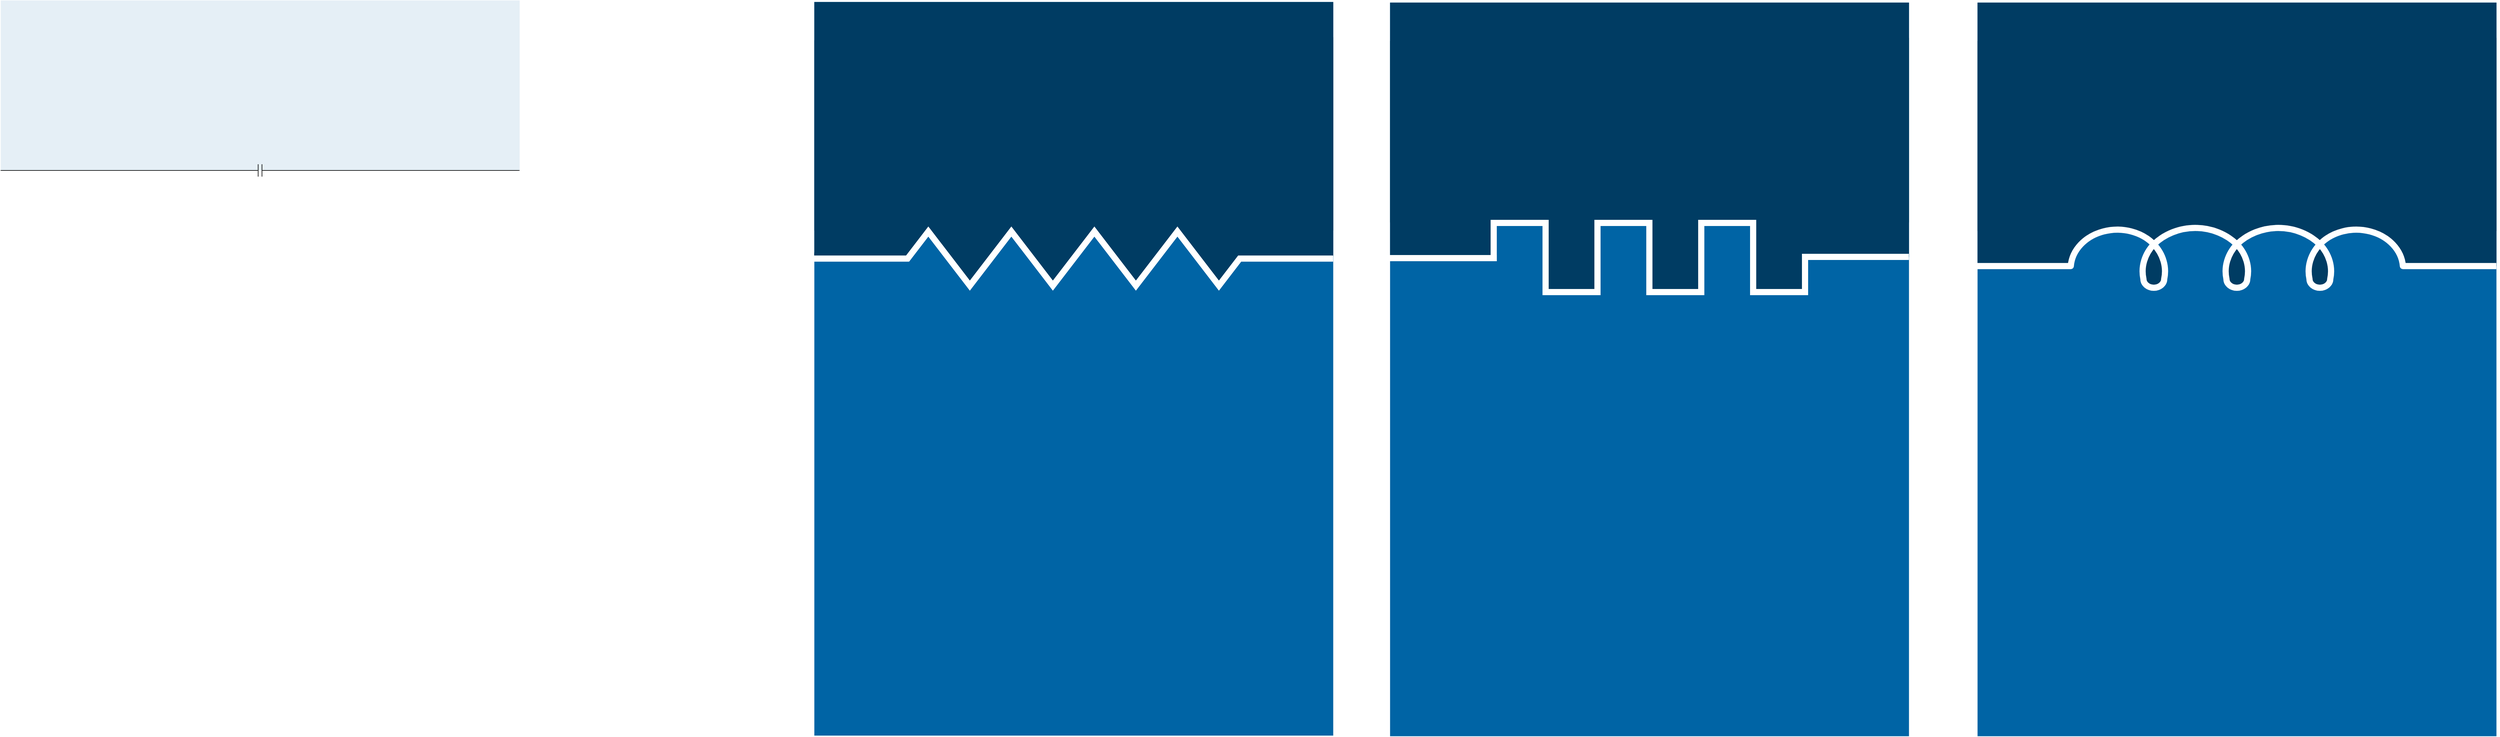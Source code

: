 <mxfile version="19.0.2" type="device"><diagram id="ql09duVbXSgla2XH5zQT" name="Page-1"><mxGraphModel dx="4863" dy="2489" grid="1" gridSize="1" guides="1" tooltips="1" connect="1" arrows="1" fold="1" page="0" pageScale="1" pageWidth="1654" pageHeight="1169" math="0" shadow="0"><root><mxCell id="0"/><mxCell id="1" parent="0"/><mxCell id="mrRnkwmb92gIwvGL4nHv-16" value="" style="rounded=0;whiteSpace=wrap;html=1;strokeColor=none;strokeWidth=0;fillColor=#0064A5;aspect=fixed;" parent="1" vertex="1"><mxGeometry x="517" y="256" width="840" height="1188" as="geometry"/></mxCell><mxCell id="mrRnkwmb92gIwvGL4nHv-17" value="" style="whiteSpace=wrap;html=1;strokeColor=none;strokeWidth=0;fillColor=#003C63;" parent="1" vertex="1"><mxGeometry x="517" y="256" width="840" height="370" as="geometry"/></mxCell><mxCell id="mrRnkwmb92gIwvGL4nHv-18" value="" style="pointerEvents=1;verticalLabelPosition=bottom;shadow=0;dashed=0;align=center;html=1;verticalAlign=top;shape=mxgraph.electrical.resistors.resistor_2;strokeColor=#003C63;strokeWidth=10;fillColor=none;" parent="1" vertex="1"><mxGeometry x="517" y="623.25" width="840" height="87.5" as="geometry"/></mxCell><mxCell id="mrRnkwmb92gIwvGL4nHv-19" value="" style="triangle;whiteSpace=wrap;html=1;strokeColor=none;strokeWidth=0;fillColor=#003C63;rotation=90;" parent="1" vertex="1"><mxGeometry x="721.07" y="589.57" width="95" height="141.87" as="geometry"/></mxCell><mxCell id="mrRnkwmb92gIwvGL4nHv-20" value="" style="triangle;whiteSpace=wrap;html=1;strokeColor=none;strokeWidth=0;fillColor=#003C63;rotation=90;" parent="1" vertex="1"><mxGeometry x="855.44" y="589.57" width="95" height="141.87" as="geometry"/></mxCell><mxCell id="mrRnkwmb92gIwvGL4nHv-21" value="" style="triangle;whiteSpace=wrap;html=1;strokeColor=none;strokeWidth=0;fillColor=#003C63;rotation=90;" parent="1" vertex="1"><mxGeometry x="990.44" y="589.57" width="95" height="141.87" as="geometry"/></mxCell><mxCell id="mrRnkwmb92gIwvGL4nHv-22" value="" style="triangle;whiteSpace=wrap;html=1;strokeColor=none;strokeWidth=0;fillColor=#003C63;rotation=90;" parent="1" vertex="1"><mxGeometry x="1126.07" y="587.07" width="95" height="146.88" as="geometry"/></mxCell><mxCell id="mrRnkwmb92gIwvGL4nHv-23" value="" style="triangle;whiteSpace=wrap;html=1;strokeColor=none;strokeWidth=0;fillColor=#003C63;rotation=90;" parent="1" vertex="1"><mxGeometry x="617" y="553" width="95" height="138.75" as="geometry"/></mxCell><mxCell id="mrRnkwmb92gIwvGL4nHv-25" value="" style="rounded=0;whiteSpace=wrap;html=1;strokeColor=none;strokeWidth=0;fillColor=#003C63;" parent="1" vertex="1"><mxGeometry x="517" y="318" width="155" height="350" as="geometry"/></mxCell><mxCell id="mrRnkwmb92gIwvGL4nHv-26" value="" style="rounded=0;whiteSpace=wrap;html=1;strokeColor=none;strokeWidth=0;fillColor=none;aspect=fixed;" parent="1" vertex="1"><mxGeometry x="-800" y="253.51" width="840" height="1188" as="geometry"/></mxCell><mxCell id="mrRnkwmb92gIwvGL4nHv-27" value="" style="whiteSpace=wrap;html=1;strokeColor=none;strokeWidth=0;fillColor=#E5EFF6;" parent="1" vertex="1"><mxGeometry x="-800" y="253.51" width="840" height="275.49" as="geometry"/></mxCell><mxCell id="mrRnkwmb92gIwvGL4nHv-36" value="" style="endArrow=none;html=1;rounded=0;strokeWidth=1;startArrow=none;" parent="1" source="x6bnHIbZwHtL7FUCf7sb-1" edge="1"><mxGeometry width="50" height="50" relative="1" as="geometry"><mxPoint x="-800" y="529" as="sourcePoint"/><mxPoint x="40" y="529" as="targetPoint"/></mxGeometry></mxCell><mxCell id="mrRnkwmb92gIwvGL4nHv-37" value="" style="rounded=0;whiteSpace=wrap;html=1;strokeColor=none;strokeWidth=0;fillColor=#003C63;" parent="1" vertex="1"><mxGeometry x="1202" y="313" width="155" height="355" as="geometry"/></mxCell><mxCell id="O8pbu2Rcyu847ApbFR23-2" value="" style="pointerEvents=1;verticalLabelPosition=bottom;shadow=0;dashed=0;align=center;html=1;verticalAlign=top;shape=mxgraph.electrical.resistors.resistor_2;strokeColor=#FFFFFF;strokeWidth=10;fillColor=none;" parent="1" vertex="1"><mxGeometry x="517" y="628" width="840" height="87.5" as="geometry"/></mxCell><mxCell id="x6bnHIbZwHtL7FUCf7sb-1" value="" style="pointerEvents=1;verticalLabelPosition=bottom;shadow=0;dashed=0;align=center;html=1;verticalAlign=top;shape=mxgraph.electrical.capacitors.capacitor_1;fillColor=none;" parent="1" vertex="1"><mxGeometry x="-411" y="519" width="62" height="20" as="geometry"/></mxCell><mxCell id="x6bnHIbZwHtL7FUCf7sb-2" value="" style="endArrow=none;html=1;rounded=0;strokeWidth=1;" parent="1" target="x6bnHIbZwHtL7FUCf7sb-1" edge="1"><mxGeometry width="50" height="50" relative="1" as="geometry"><mxPoint x="-800" y="529" as="sourcePoint"/><mxPoint x="40" y="529" as="targetPoint"/></mxGeometry></mxCell><mxCell id="RiNrja7xLh8LPlScCf34-10" value="" style="rounded=0;whiteSpace=wrap;html=1;strokeColor=none;strokeWidth=0;fillColor=#0064A5;aspect=fixed;" parent="1" vertex="1"><mxGeometry x="1449" y="257" width="840" height="1188" as="geometry"/></mxCell><mxCell id="RiNrja7xLh8LPlScCf34-11" value="" style="whiteSpace=wrap;html=1;strokeColor=none;strokeWidth=0;fillColor=#003C63;" parent="1" vertex="1"><mxGeometry x="1449" y="257" width="840" height="356" as="geometry"/></mxCell><mxCell id="RiNrja7xLh8LPlScCf34-18" value="" style="rounded=0;whiteSpace=wrap;html=1;strokeColor=none;strokeWidth=0;fillColor=#003C63;" parent="1" vertex="1"><mxGeometry x="1449" y="319" width="168" height="350" as="geometry"/></mxCell><mxCell id="RiNrja7xLh8LPlScCf34-19" value="" style="rounded=0;whiteSpace=wrap;html=1;strokeColor=none;strokeWidth=0;fillColor=#003C63;" parent="1" vertex="1"><mxGeometry x="2116" y="314" width="173" height="355" as="geometry"/></mxCell><mxCell id="RiNrja7xLh8LPlScCf34-28" value="" style="endArrow=none;html=1;rounded=0;strokeColor=#FFFFFF;strokeWidth=10;entryX=1;entryY=1;entryDx=0;entryDy=0;exitX=0.96;exitY=0.491;exitDx=0;exitDy=0;exitPerimeter=0;" parent="1" edge="1"><mxGeometry width="50" height="50" relative="1" as="geometry"><mxPoint x="1449" y="671.002" as="sourcePoint"/><mxPoint x="1622.04" y="671.01" as="targetPoint"/></mxGeometry></mxCell><mxCell id="RiNrja7xLh8LPlScCf34-32" value="" style="rounded=0;whiteSpace=wrap;html=1;strokeColor=none;strokeWidth=0;fillColor=#003C63;" parent="1" vertex="1"><mxGeometry x="2038" y="604" width="84" height="124" as="geometry"/></mxCell><mxCell id="RiNrja7xLh8LPlScCf34-31" value="" style="rounded=0;whiteSpace=wrap;html=1;strokeColor=none;strokeWidth=0;fillColor=#003C63;" parent="1" vertex="1"><mxGeometry x="1870" y="602" width="83" height="124" as="geometry"/></mxCell><mxCell id="RiNrja7xLh8LPlScCf34-29" value="" style="rounded=0;whiteSpace=wrap;html=1;strokeColor=none;strokeWidth=0;fillColor=#003C63;" parent="1" vertex="1"><mxGeometry x="1699" y="602" width="87" height="124" as="geometry"/></mxCell><mxCell id="RiNrja7xLh8LPlScCf34-39" value="" style="group" parent="1" vertex="1" connectable="0"><mxGeometry x="1617" y="614" width="504" height="112" as="geometry"/></mxCell><mxCell id="RiNrja7xLh8LPlScCf34-34" value="" style="pointerEvents=1;verticalLabelPosition=bottom;shadow=0;dashed=0;align=center;html=1;verticalAlign=top;shape=mxgraph.electrical.waveforms.square_wave;strokeColor=#FFFFFF;strokeWidth=10;fillColor=none;" parent="RiNrja7xLh8LPlScCf34-39" vertex="1"><mxGeometry width="168" height="112" as="geometry"/></mxCell><mxCell id="RiNrja7xLh8LPlScCf34-37" value="" style="pointerEvents=1;verticalLabelPosition=bottom;shadow=0;dashed=0;align=center;html=1;verticalAlign=top;shape=mxgraph.electrical.waveforms.square_wave;strokeColor=#FFFFFF;strokeWidth=10;fillColor=none;" parent="RiNrja7xLh8LPlScCf34-39" vertex="1"><mxGeometry x="168" width="168" height="112" as="geometry"/></mxCell><mxCell id="RiNrja7xLh8LPlScCf34-38" value="" style="pointerEvents=1;verticalLabelPosition=bottom;shadow=0;dashed=0;align=center;html=1;verticalAlign=top;shape=mxgraph.electrical.waveforms.square_wave;strokeColor=#FFFFFF;strokeWidth=10;fillColor=none;" parent="RiNrja7xLh8LPlScCf34-39" vertex="1"><mxGeometry x="336" width="168" height="112" as="geometry"/></mxCell><mxCell id="RiNrja7xLh8LPlScCf34-33" value="" style="endArrow=none;html=1;rounded=0;strokeColor=#FFFFFF;strokeWidth=10;entryX=1;entryY=1;entryDx=0;entryDy=0;" parent="1" target="RiNrja7xLh8LPlScCf34-19" edge="1"><mxGeometry width="50" height="50" relative="1" as="geometry"><mxPoint x="2116" y="669" as="sourcePoint"/><mxPoint x="2146" y="615" as="targetPoint"/></mxGeometry></mxCell><mxCell id="xzZdf_XWKnUYe49r2ao0-8" value="" style="rounded=0;whiteSpace=wrap;html=1;strokeColor=none;strokeWidth=0;fillColor=#0064A5;aspect=fixed;" vertex="1" parent="1"><mxGeometry x="2400" y="257" width="840" height="1188" as="geometry"/></mxCell><mxCell id="xzZdf_XWKnUYe49r2ao0-9" value="" style="whiteSpace=wrap;html=1;strokeColor=none;strokeWidth=0;fillColor=#003C63;" vertex="1" parent="1"><mxGeometry x="2400" y="257" width="840" height="370" as="geometry"/></mxCell><mxCell id="xzZdf_XWKnUYe49r2ao0-16" value="" style="rounded=0;whiteSpace=wrap;html=1;strokeColor=none;strokeWidth=0;fillColor=#003C63;" vertex="1" parent="1"><mxGeometry x="2400" y="319" width="155" height="363" as="geometry"/></mxCell><mxCell id="xzZdf_XWKnUYe49r2ao0-17" value="" style="rounded=0;whiteSpace=wrap;html=1;strokeColor=none;strokeWidth=0;fillColor=#003C63;" vertex="1" parent="1"><mxGeometry x="3085" y="314" width="155" height="370" as="geometry"/></mxCell><mxCell id="xzZdf_XWKnUYe49r2ao0-20" value="" style="shape=xor;whiteSpace=wrap;html=1;strokeColor=none;strokeWidth=10;fillColor=#003C63;gradientColor=none;rotation=-135;" vertex="1" parent="1"><mxGeometry x="2530" y="589.57" width="60" height="80" as="geometry"/></mxCell><mxCell id="xzZdf_XWKnUYe49r2ao0-22" value="" style="shape=xor;whiteSpace=wrap;html=1;strokeColor=none;strokeWidth=10;fillColor=#003C63;gradientColor=none;rotation=-45;" vertex="1" parent="1"><mxGeometry x="3052" y="593" width="60" height="80" as="geometry"/></mxCell><mxCell id="xzZdf_XWKnUYe49r2ao0-23" value="" style="triangle;whiteSpace=wrap;html=1;strokeColor=none;strokeWidth=10;fillColor=#003C63;gradientColor=none;rotation=90;" vertex="1" parent="1"><mxGeometry x="2655.5" y="546" width="60" height="145" as="geometry"/></mxCell><mxCell id="xzZdf_XWKnUYe49r2ao0-24" value="" style="triangle;whiteSpace=wrap;html=1;strokeColor=none;strokeWidth=10;fillColor=#003C63;gradientColor=none;rotation=90;" vertex="1" parent="1"><mxGeometry x="2790" y="545" width="60" height="145" as="geometry"/></mxCell><mxCell id="xzZdf_XWKnUYe49r2ao0-25" value="" style="triangle;whiteSpace=wrap;html=1;strokeColor=none;strokeWidth=10;fillColor=#003C63;gradientColor=none;rotation=90;" vertex="1" parent="1"><mxGeometry x="2924" y="545" width="60" height="145" as="geometry"/></mxCell><mxCell id="xzZdf_XWKnUYe49r2ao0-26" value="" style="triangle;whiteSpace=wrap;html=1;strokeColor=none;strokeWidth=10;fillColor=#003C63;gradientColor=none;rotation=-90;" vertex="1" parent="1"><mxGeometry x="2676.68" y="651" width="17.63" height="21.5" as="geometry"/></mxCell><mxCell id="xzZdf_XWKnUYe49r2ao0-27" value="" style="triangle;whiteSpace=wrap;html=1;strokeColor=none;strokeWidth=10;fillColor=#003C63;gradientColor=none;rotation=-90;" vertex="1" parent="1"><mxGeometry x="2811.19" y="651" width="17.63" height="21.5" as="geometry"/></mxCell><mxCell id="xzZdf_XWKnUYe49r2ao0-28" value="" style="triangle;whiteSpace=wrap;html=1;strokeColor=none;strokeWidth=10;fillColor=#003C63;gradientColor=none;rotation=-90;" vertex="1" parent="1"><mxGeometry x="2945.19" y="651.5" width="17.63" height="21.5" as="geometry"/></mxCell><mxCell id="xzZdf_XWKnUYe49r2ao0-29" value="" style="whiteSpace=wrap;html=1;strokeColor=none;strokeWidth=10;fillColor=#003C63;gradientColor=none;" vertex="1" parent="1"><mxGeometry x="2671" y="668" width="29" height="48" as="geometry"/></mxCell><mxCell id="xzZdf_XWKnUYe49r2ao0-30" value="" style="whiteSpace=wrap;html=1;strokeColor=none;strokeWidth=10;fillColor=#003C63;gradientColor=none;" vertex="1" parent="1"><mxGeometry x="2805" y="667.5" width="30" height="49.5" as="geometry"/></mxCell><mxCell id="xzZdf_XWKnUYe49r2ao0-31" value="" style="whiteSpace=wrap;html=1;strokeColor=none;strokeWidth=10;fillColor=#003C63;gradientColor=none;" vertex="1" parent="1"><mxGeometry x="2940" y="667.5" width="29" height="49.5" as="geometry"/></mxCell><mxCell id="xzZdf_XWKnUYe49r2ao0-19" value="" style="pointerEvents=1;verticalLabelPosition=bottom;shadow=0;dashed=0;align=center;html=1;verticalAlign=top;shape=mxgraph.electrical.inductors.inductor_5;strokeWidth=10;fillColor=none;strokeColor=#FFFFFF;connectable=0;" vertex="1" parent="1"><mxGeometry x="2400" y="620" width="840" height="99" as="geometry"/></mxCell></root></mxGraphModel></diagram></mxfile>